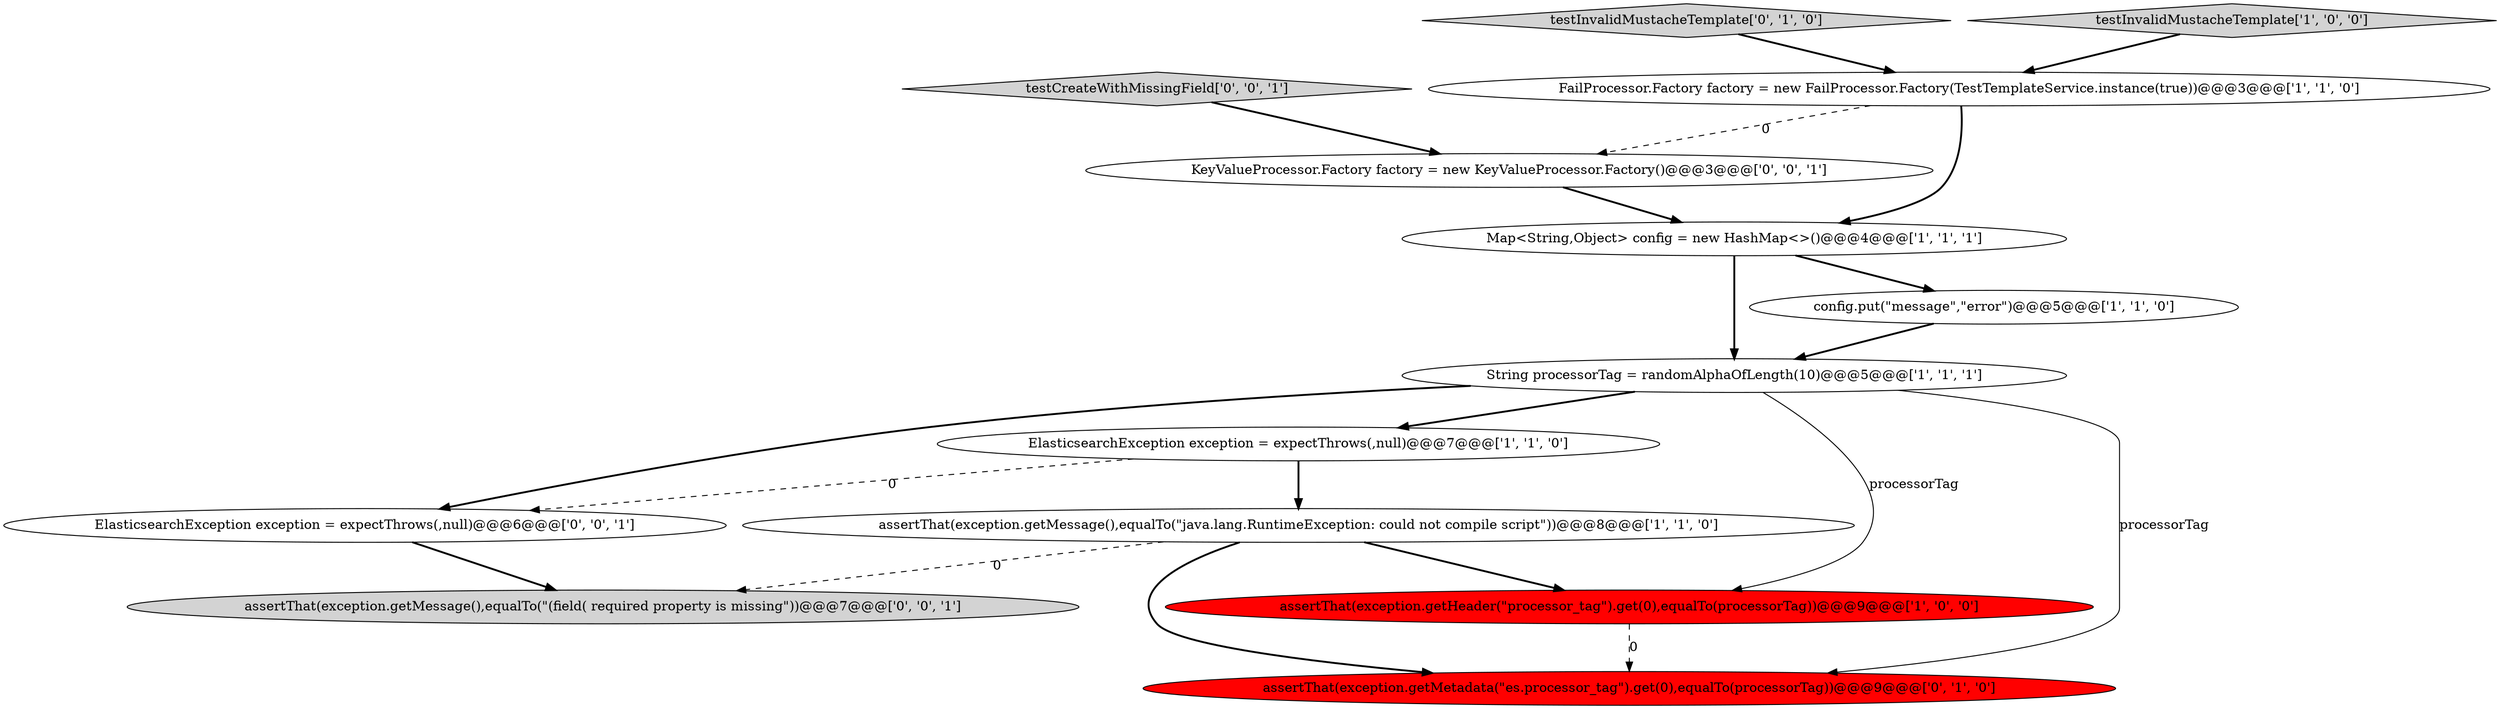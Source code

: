 digraph {
2 [style = filled, label = "Map<String,Object> config = new HashMap<>()@@@4@@@['1', '1', '1']", fillcolor = white, shape = ellipse image = "AAA0AAABBB1BBB"];
13 [style = filled, label = "ElasticsearchException exception = expectThrows(,null)@@@6@@@['0', '0', '1']", fillcolor = white, shape = ellipse image = "AAA0AAABBB3BBB"];
8 [style = filled, label = "assertThat(exception.getMetadata(\"es.processor_tag\").get(0),equalTo(processorTag))@@@9@@@['0', '1', '0']", fillcolor = red, shape = ellipse image = "AAA1AAABBB2BBB"];
9 [style = filled, label = "testInvalidMustacheTemplate['0', '1', '0']", fillcolor = lightgray, shape = diamond image = "AAA0AAABBB2BBB"];
12 [style = filled, label = "KeyValueProcessor.Factory factory = new KeyValueProcessor.Factory()@@@3@@@['0', '0', '1']", fillcolor = white, shape = ellipse image = "AAA0AAABBB3BBB"];
1 [style = filled, label = "assertThat(exception.getMessage(),equalTo(\"java.lang.RuntimeException: could not compile script\"))@@@8@@@['1', '1', '0']", fillcolor = white, shape = ellipse image = "AAA0AAABBB1BBB"];
3 [style = filled, label = "String processorTag = randomAlphaOfLength(10)@@@5@@@['1', '1', '1']", fillcolor = white, shape = ellipse image = "AAA0AAABBB1BBB"];
11 [style = filled, label = "testCreateWithMissingField['0', '0', '1']", fillcolor = lightgray, shape = diamond image = "AAA0AAABBB3BBB"];
0 [style = filled, label = "testInvalidMustacheTemplate['1', '0', '0']", fillcolor = lightgray, shape = diamond image = "AAA0AAABBB1BBB"];
10 [style = filled, label = "assertThat(exception.getMessage(),equalTo(\"(field( required property is missing\"))@@@7@@@['0', '0', '1']", fillcolor = lightgray, shape = ellipse image = "AAA0AAABBB3BBB"];
4 [style = filled, label = "FailProcessor.Factory factory = new FailProcessor.Factory(TestTemplateService.instance(true))@@@3@@@['1', '1', '0']", fillcolor = white, shape = ellipse image = "AAA0AAABBB1BBB"];
7 [style = filled, label = "assertThat(exception.getHeader(\"processor_tag\").get(0),equalTo(processorTag))@@@9@@@['1', '0', '0']", fillcolor = red, shape = ellipse image = "AAA1AAABBB1BBB"];
6 [style = filled, label = "config.put(\"message\",\"error\")@@@5@@@['1', '1', '0']", fillcolor = white, shape = ellipse image = "AAA0AAABBB1BBB"];
5 [style = filled, label = "ElasticsearchException exception = expectThrows(,null)@@@7@@@['1', '1', '0']", fillcolor = white, shape = ellipse image = "AAA0AAABBB1BBB"];
3->13 [style = bold, label=""];
5->13 [style = dashed, label="0"];
13->10 [style = bold, label=""];
6->3 [style = bold, label=""];
5->1 [style = bold, label=""];
12->2 [style = bold, label=""];
3->5 [style = bold, label=""];
11->12 [style = bold, label=""];
4->12 [style = dashed, label="0"];
4->2 [style = bold, label=""];
1->8 [style = bold, label=""];
1->10 [style = dashed, label="0"];
0->4 [style = bold, label=""];
1->7 [style = bold, label=""];
2->6 [style = bold, label=""];
9->4 [style = bold, label=""];
2->3 [style = bold, label=""];
3->8 [style = solid, label="processorTag"];
3->7 [style = solid, label="processorTag"];
7->8 [style = dashed, label="0"];
}
